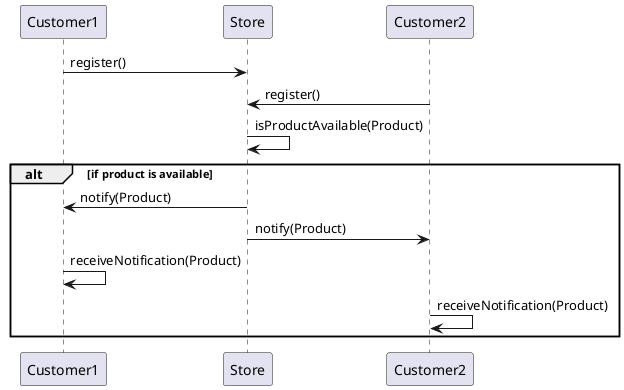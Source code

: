 @startuml
Customer1 -> Store : register()
Customer2 -> Store : register()

Store -> Store : isProductAvailable(Product)
alt if product is available
    Store -> Customer1 : notify(Product)
    Store -> Customer2 : notify(Product)
    Customer1 -> Customer1 : receiveNotification(Product)
    Customer2 -> Customer2 : receiveNotification(Product)
end
@enduml
